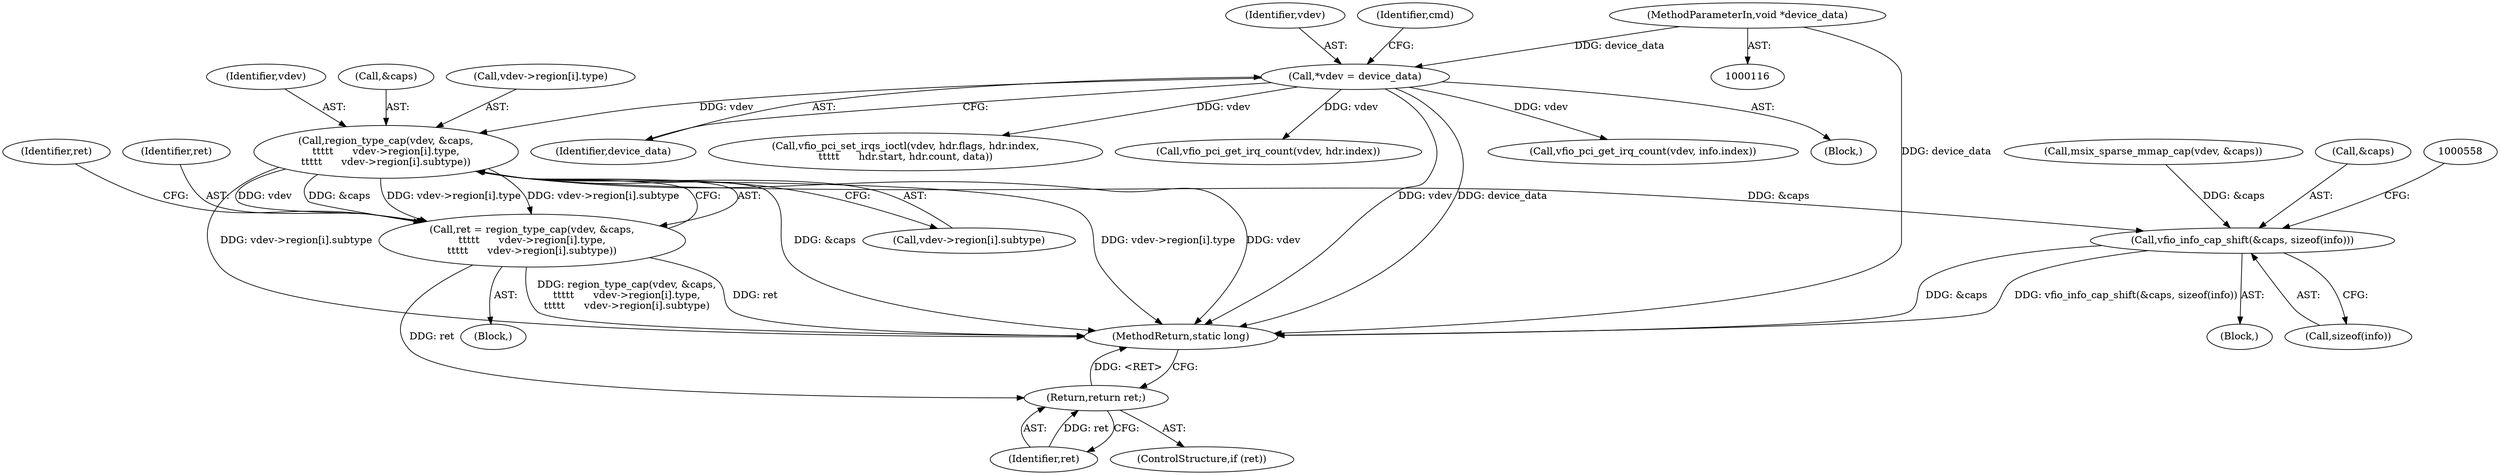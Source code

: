 digraph "0_linux_05692d7005a364add85c6e25a6c4447ce08f913a@array" {
"1000488" [label="(Call,region_type_cap(vdev, &caps,\n\t\t\t\t\t      vdev->region[i].type,\n\t\t\t\t\t      vdev->region[i].subtype))"];
"1000122" [label="(Call,*vdev = device_data)"];
"1000117" [label="(MethodParameterIn,void *device_data)"];
"1000486" [label="(Call,ret = region_type_cap(vdev, &caps,\n\t\t\t\t\t      vdev->region[i].type,\n\t\t\t\t\t      vdev->region[i].subtype))"];
"1000508" [label="(Return,return ret;)"];
"1000549" [label="(Call,vfio_info_cap_shift(&caps, sizeof(info)))"];
"1000492" [label="(Call,vdev->region[i].type)"];
"1000509" [label="(Identifier,ret)"];
"1000486" [label="(Call,ret = region_type_cap(vdev, &caps,\n\t\t\t\t\t      vdev->region[i].type,\n\t\t\t\t\t      vdev->region[i].subtype))"];
"1000124" [label="(Identifier,device_data)"];
"1000844" [label="(Call,vfio_pci_set_irqs_ioctl(vdev, hdr.flags, hdr.index,\n\t\t\t\t\t      hdr.start, hdr.count, data))"];
"1000508" [label="(Return,return ret;)"];
"1000552" [label="(Call,sizeof(info))"];
"1000757" [label="(Call,vfio_pci_get_irq_count(vdev, hdr.index))"];
"1000319" [label="(Call,msix_sparse_mmap_cap(vdev, &caps))"];
"1000232" [label="(Block,)"];
"1000506" [label="(ControlStructure,if (ret))"];
"1000489" [label="(Identifier,vdev)"];
"1001369" [label="(MethodReturn,static long)"];
"1000659" [label="(Call,vfio_pci_get_irq_count(vdev, info.index))"];
"1000122" [label="(Call,*vdev = device_data)"];
"1000550" [label="(Call,&caps)"];
"1000507" [label="(Identifier,ret)"];
"1000548" [label="(Block,)"];
"1000490" [label="(Call,&caps)"];
"1000120" [label="(Block,)"];
"1000117" [label="(MethodParameterIn,void *device_data)"];
"1000487" [label="(Identifier,ret)"];
"1000123" [label="(Identifier,vdev)"];
"1000549" [label="(Call,vfio_info_cap_shift(&caps, sizeof(info)))"];
"1000488" [label="(Call,region_type_cap(vdev, &caps,\n\t\t\t\t\t      vdev->region[i].type,\n\t\t\t\t\t      vdev->region[i].subtype))"];
"1000128" [label="(Identifier,cmd)"];
"1000499" [label="(Call,vdev->region[i].subtype)"];
"1000488" -> "1000486"  [label="AST: "];
"1000488" -> "1000499"  [label="CFG: "];
"1000489" -> "1000488"  [label="AST: "];
"1000490" -> "1000488"  [label="AST: "];
"1000492" -> "1000488"  [label="AST: "];
"1000499" -> "1000488"  [label="AST: "];
"1000486" -> "1000488"  [label="CFG: "];
"1000488" -> "1001369"  [label="DDG: vdev"];
"1000488" -> "1001369"  [label="DDG: vdev->region[i].subtype"];
"1000488" -> "1001369"  [label="DDG: &caps"];
"1000488" -> "1001369"  [label="DDG: vdev->region[i].type"];
"1000488" -> "1000486"  [label="DDG: vdev"];
"1000488" -> "1000486"  [label="DDG: &caps"];
"1000488" -> "1000486"  [label="DDG: vdev->region[i].type"];
"1000488" -> "1000486"  [label="DDG: vdev->region[i].subtype"];
"1000122" -> "1000488"  [label="DDG: vdev"];
"1000488" -> "1000549"  [label="DDG: &caps"];
"1000122" -> "1000120"  [label="AST: "];
"1000122" -> "1000124"  [label="CFG: "];
"1000123" -> "1000122"  [label="AST: "];
"1000124" -> "1000122"  [label="AST: "];
"1000128" -> "1000122"  [label="CFG: "];
"1000122" -> "1001369"  [label="DDG: vdev"];
"1000122" -> "1001369"  [label="DDG: device_data"];
"1000117" -> "1000122"  [label="DDG: device_data"];
"1000122" -> "1000659"  [label="DDG: vdev"];
"1000122" -> "1000757"  [label="DDG: vdev"];
"1000122" -> "1000844"  [label="DDG: vdev"];
"1000117" -> "1000116"  [label="AST: "];
"1000117" -> "1001369"  [label="DDG: device_data"];
"1000486" -> "1000232"  [label="AST: "];
"1000487" -> "1000486"  [label="AST: "];
"1000507" -> "1000486"  [label="CFG: "];
"1000486" -> "1001369"  [label="DDG: region_type_cap(vdev, &caps,\n\t\t\t\t\t      vdev->region[i].type,\n\t\t\t\t\t      vdev->region[i].subtype)"];
"1000486" -> "1001369"  [label="DDG: ret"];
"1000486" -> "1000508"  [label="DDG: ret"];
"1000508" -> "1000506"  [label="AST: "];
"1000508" -> "1000509"  [label="CFG: "];
"1000509" -> "1000508"  [label="AST: "];
"1001369" -> "1000508"  [label="CFG: "];
"1000508" -> "1001369"  [label="DDG: <RET>"];
"1000509" -> "1000508"  [label="DDG: ret"];
"1000549" -> "1000548"  [label="AST: "];
"1000549" -> "1000552"  [label="CFG: "];
"1000550" -> "1000549"  [label="AST: "];
"1000552" -> "1000549"  [label="AST: "];
"1000558" -> "1000549"  [label="CFG: "];
"1000549" -> "1001369"  [label="DDG: &caps"];
"1000549" -> "1001369"  [label="DDG: vfio_info_cap_shift(&caps, sizeof(info))"];
"1000319" -> "1000549"  [label="DDG: &caps"];
}
